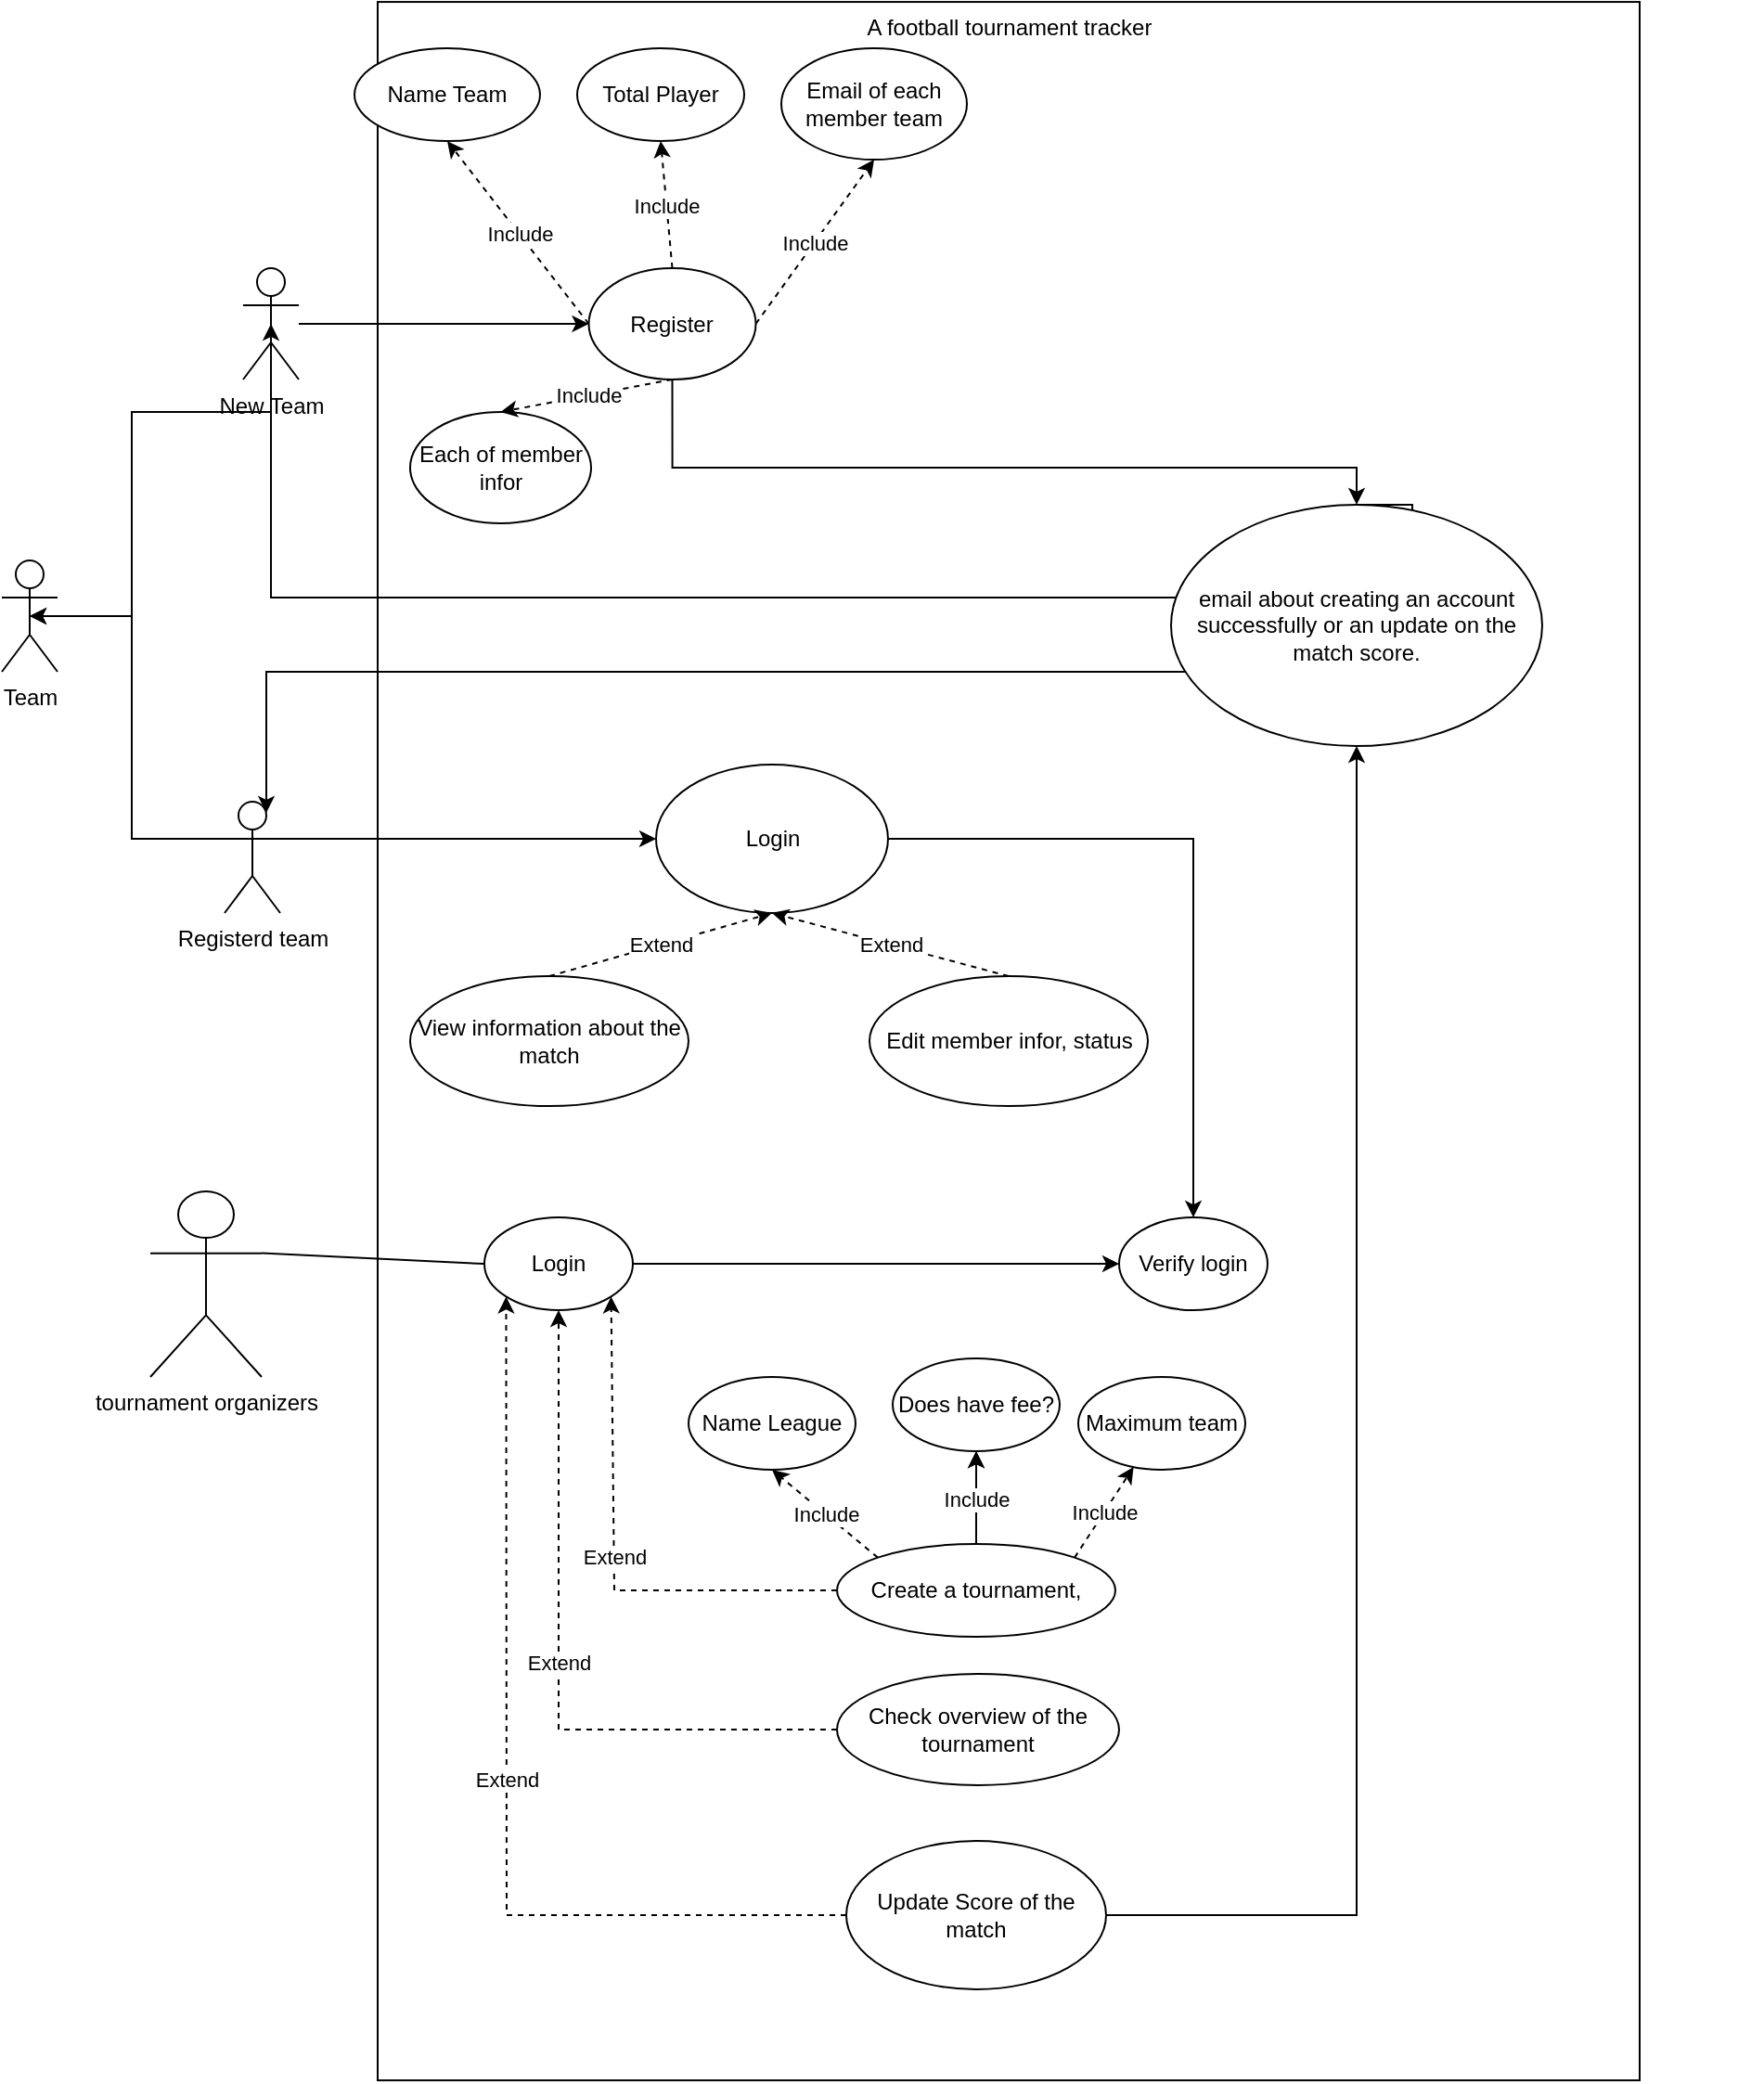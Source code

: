 <mxfile version="21.1.2" type="device">
  <diagram name="Page-1" id="4D2QLF0WzecQQkKjmwuA">
    <mxGraphModel dx="1219" dy="1869" grid="1" gridSize="10" guides="1" tooltips="1" connect="1" arrows="1" fold="1" page="1" pageScale="1" pageWidth="850" pageHeight="1100" math="0" shadow="0">
      <root>
        <mxCell id="0" />
        <mxCell id="1" parent="0" />
        <mxCell id="4vfo15WaHHj-bs0f3VLk-1" value="A football tournament tracker" style="rounded=0;whiteSpace=wrap;html=1;verticalAlign=top;" parent="1" vertex="1">
          <mxGeometry x="222.5" y="-380.97" width="680" height="1120" as="geometry" />
        </mxCell>
        <mxCell id="4vfo15WaHHj-bs0f3VLk-2" value="tournament organizers" style="shape=umlActor;verticalLabelPosition=bottom;verticalAlign=top;html=1;outlineConnect=0;" parent="1" vertex="1">
          <mxGeometry x="100" y="260" width="60" height="100" as="geometry" />
        </mxCell>
        <mxCell id="4vfo15WaHHj-bs0f3VLk-4" value="Team&lt;br&gt;" style="shape=umlActor;verticalLabelPosition=bottom;verticalAlign=top;html=1;outlineConnect=0;" parent="1" vertex="1">
          <mxGeometry x="20" y="-80" width="30" height="60" as="geometry" />
        </mxCell>
        <mxCell id="4vfo15WaHHj-bs0f3VLk-5" value="Login" style="ellipse;whiteSpace=wrap;html=1;" parent="1" vertex="1">
          <mxGeometry x="280" y="274.03" width="80" height="50" as="geometry" />
        </mxCell>
        <mxCell id="4vfo15WaHHj-bs0f3VLk-6" value="Verify login" style="ellipse;whiteSpace=wrap;html=1;" parent="1" vertex="1">
          <mxGeometry x="622" y="274.03" width="80" height="50" as="geometry" />
        </mxCell>
        <mxCell id="4vfo15WaHHj-bs0f3VLk-15" value="" style="endArrow=classic;html=1;rounded=0;exitX=1;exitY=0.5;exitDx=0;exitDy=0;entryX=0;entryY=0.5;entryDx=0;entryDy=0;" parent="1" source="4vfo15WaHHj-bs0f3VLk-5" target="4vfo15WaHHj-bs0f3VLk-6" edge="1">
          <mxGeometry width="50" height="50" relative="1" as="geometry">
            <mxPoint x="480" y="370" as="sourcePoint" />
            <mxPoint x="530" y="320" as="targetPoint" />
          </mxGeometry>
        </mxCell>
        <mxCell id="4vfo15WaHHj-bs0f3VLk-85" value="" style="edgeStyle=orthogonalEdgeStyle;rounded=0;orthogonalLoop=1;jettySize=auto;html=1;" parent="1" source="4vfo15WaHHj-bs0f3VLk-16" target="4vfo15WaHHj-bs0f3VLk-29" edge="1">
          <mxGeometry relative="1" as="geometry" />
        </mxCell>
        <mxCell id="4vfo15WaHHj-bs0f3VLk-16" value="Create a tournament," style="ellipse;whiteSpace=wrap;html=1;" parent="1" vertex="1">
          <mxGeometry x="470" y="450" width="150" height="50" as="geometry" />
        </mxCell>
        <mxCell id="4vfo15WaHHj-bs0f3VLk-26" value="" style="endArrow=none;html=1;rounded=0;exitX=1;exitY=0.333;exitDx=0;exitDy=0;exitPerimeter=0;entryX=0;entryY=0.5;entryDx=0;entryDy=0;" parent="1" source="4vfo15WaHHj-bs0f3VLk-2" target="4vfo15WaHHj-bs0f3VLk-5" edge="1">
          <mxGeometry width="50" height="50" relative="1" as="geometry">
            <mxPoint x="400" y="360" as="sourcePoint" />
            <mxPoint x="450" y="310" as="targetPoint" />
          </mxGeometry>
        </mxCell>
        <mxCell id="4vfo15WaHHj-bs0f3VLk-27" value="Check overview of the tournament" style="ellipse;whiteSpace=wrap;html=1;" parent="1" vertex="1">
          <mxGeometry x="470" y="520" width="152" height="60" as="geometry" />
        </mxCell>
        <mxCell id="4vfo15WaHHj-bs0f3VLk-28" value="Name League" style="ellipse;whiteSpace=wrap;html=1;" parent="1" vertex="1">
          <mxGeometry x="390" y="360" width="90" height="50" as="geometry" />
        </mxCell>
        <mxCell id="4vfo15WaHHj-bs0f3VLk-29" value="Does have fee?" style="ellipse;whiteSpace=wrap;html=1;" parent="1" vertex="1">
          <mxGeometry x="500" y="350" width="90" height="50" as="geometry" />
        </mxCell>
        <mxCell id="4vfo15WaHHj-bs0f3VLk-30" value="Include" style="endArrow=classic;html=1;rounded=0;dashed=1;shadow=0;strokeColor=default;exitX=0;exitY=0;exitDx=0;exitDy=0;entryX=0.5;entryY=1;entryDx=0;entryDy=0;" parent="1" source="4vfo15WaHHj-bs0f3VLk-16" target="4vfo15WaHHj-bs0f3VLk-28" edge="1">
          <mxGeometry x="-0.007" width="50" height="50" relative="1" as="geometry">
            <mxPoint x="464" y="476" as="sourcePoint" />
            <mxPoint x="435" y="420" as="targetPoint" />
            <mxPoint as="offset" />
          </mxGeometry>
        </mxCell>
        <mxCell id="4vfo15WaHHj-bs0f3VLk-32" value="Include" style="endArrow=classic;html=1;rounded=0;entryX=0.5;entryY=1;entryDx=0;entryDy=0;dashed=1;shadow=0;strokeColor=default;exitX=0.5;exitY=0;exitDx=0;exitDy=0;" parent="1" source="4vfo15WaHHj-bs0f3VLk-16" target="4vfo15WaHHj-bs0f3VLk-29" edge="1">
          <mxGeometry x="-0.016" width="50" height="50" relative="1" as="geometry">
            <mxPoint x="473" y="447" as="sourcePoint" />
            <mxPoint x="445" y="400" as="targetPoint" />
            <mxPoint as="offset" />
          </mxGeometry>
        </mxCell>
        <mxCell id="4vfo15WaHHj-bs0f3VLk-33" value="Maximum team" style="ellipse;whiteSpace=wrap;html=1;" parent="1" vertex="1">
          <mxGeometry x="600" y="360" width="90" height="50" as="geometry" />
        </mxCell>
        <mxCell id="4vfo15WaHHj-bs0f3VLk-34" value="Include" style="endArrow=classic;html=1;rounded=0;dashed=1;shadow=0;strokeColor=default;exitX=1;exitY=0;exitDx=0;exitDy=0;" parent="1" source="4vfo15WaHHj-bs0f3VLk-16" target="4vfo15WaHHj-bs0f3VLk-33" edge="1">
          <mxGeometry x="-0.007" width="50" height="50" relative="1" as="geometry">
            <mxPoint x="540" y="470" as="sourcePoint" />
            <mxPoint x="565" y="400" as="targetPoint" />
            <mxPoint as="offset" />
          </mxGeometry>
        </mxCell>
        <mxCell id="4vfo15WaHHj-bs0f3VLk-42" style="edgeStyle=orthogonalEdgeStyle;rounded=0;orthogonalLoop=1;jettySize=auto;html=1;entryX=0.5;entryY=0;entryDx=0;entryDy=0;" parent="1" source="4vfo15WaHHj-bs0f3VLk-38" target="4vfo15WaHHj-bs0f3VLk-6" edge="1">
          <mxGeometry relative="1" as="geometry" />
        </mxCell>
        <mxCell id="4vfo15WaHHj-bs0f3VLk-38" value="Login" style="ellipse;whiteSpace=wrap;html=1;" parent="1" vertex="1">
          <mxGeometry x="372.5" y="30" width="125" height="80" as="geometry" />
        </mxCell>
        <mxCell id="4vfo15WaHHj-bs0f3VLk-41" style="edgeStyle=orthogonalEdgeStyle;rounded=0;orthogonalLoop=1;jettySize=auto;html=1;exitX=1;exitY=0.333;exitDx=0;exitDy=0;exitPerimeter=0;entryX=0;entryY=0.5;entryDx=0;entryDy=0;" parent="1" source="4vfo15WaHHj-bs0f3VLk-39" target="4vfo15WaHHj-bs0f3VLk-38" edge="1">
          <mxGeometry relative="1" as="geometry" />
        </mxCell>
        <mxCell id="4vfo15WaHHj-bs0f3VLk-107" style="edgeStyle=orthogonalEdgeStyle;rounded=0;orthogonalLoop=1;jettySize=auto;html=1;exitX=0;exitY=0.333;exitDx=0;exitDy=0;exitPerimeter=0;entryX=0.5;entryY=0.5;entryDx=0;entryDy=0;entryPerimeter=0;" parent="1" source="4vfo15WaHHj-bs0f3VLk-39" target="4vfo15WaHHj-bs0f3VLk-4" edge="1">
          <mxGeometry relative="1" as="geometry">
            <Array as="points">
              <mxPoint x="90" y="70" />
              <mxPoint x="90" y="-50" />
            </Array>
          </mxGeometry>
        </mxCell>
        <mxCell id="4vfo15WaHHj-bs0f3VLk-39" value="Registerd team" style="shape=umlActor;verticalLabelPosition=bottom;verticalAlign=top;html=1;outlineConnect=0;" parent="1" vertex="1">
          <mxGeometry x="140" y="50" width="30" height="60" as="geometry" />
        </mxCell>
        <mxCell id="4vfo15WaHHj-bs0f3VLk-104" style="edgeStyle=orthogonalEdgeStyle;rounded=0;orthogonalLoop=1;jettySize=auto;html=1;entryX=0;entryY=0.5;entryDx=0;entryDy=0;" parent="1" source="4vfo15WaHHj-bs0f3VLk-40" target="4vfo15WaHHj-bs0f3VLk-76" edge="1">
          <mxGeometry relative="1" as="geometry" />
        </mxCell>
        <mxCell id="4vfo15WaHHj-bs0f3VLk-108" style="edgeStyle=orthogonalEdgeStyle;rounded=0;orthogonalLoop=1;jettySize=auto;html=1;entryX=0.5;entryY=0.5;entryDx=0;entryDy=0;entryPerimeter=0;" parent="1" source="4vfo15WaHHj-bs0f3VLk-40" target="4vfo15WaHHj-bs0f3VLk-4" edge="1">
          <mxGeometry relative="1" as="geometry">
            <Array as="points">
              <mxPoint x="90" y="-160" />
              <mxPoint x="90" y="-50" />
            </Array>
          </mxGeometry>
        </mxCell>
        <mxCell id="4vfo15WaHHj-bs0f3VLk-40" value="New Team" style="shape=umlActor;verticalLabelPosition=bottom;verticalAlign=top;html=1;outlineConnect=0;" parent="1" vertex="1">
          <mxGeometry x="150" y="-237.5" width="30" height="60" as="geometry" />
        </mxCell>
        <mxCell id="4vfo15WaHHj-bs0f3VLk-43" value="View information about the match" style="ellipse;whiteSpace=wrap;html=1;" parent="1" vertex="1">
          <mxGeometry x="240" y="144.03" width="150" height="70" as="geometry" />
        </mxCell>
        <mxCell id="4vfo15WaHHj-bs0f3VLk-55" style="edgeStyle=orthogonalEdgeStyle;rounded=0;orthogonalLoop=1;jettySize=auto;html=1;entryX=0.5;entryY=1;entryDx=0;entryDy=0;" parent="1" source="4vfo15WaHHj-bs0f3VLk-45" target="4vfo15WaHHj-bs0f3VLk-48" edge="1">
          <mxGeometry relative="1" as="geometry" />
        </mxCell>
        <mxCell id="4vfo15WaHHj-bs0f3VLk-45" value="Update Score of the match" style="ellipse;whiteSpace=wrap;html=1;" parent="1" vertex="1">
          <mxGeometry x="475" y="610" width="140" height="80" as="geometry" />
        </mxCell>
        <mxCell id="4vfo15WaHHj-bs0f3VLk-60" style="edgeStyle=orthogonalEdgeStyle;rounded=0;orthogonalLoop=1;jettySize=auto;html=1;entryX=0.75;entryY=0.1;entryDx=0;entryDy=0;entryPerimeter=0;" parent="1" source="4vfo15WaHHj-bs0f3VLk-48" target="4vfo15WaHHj-bs0f3VLk-39" edge="1">
          <mxGeometry relative="1" as="geometry">
            <Array as="points">
              <mxPoint x="780" y="-20" />
              <mxPoint x="163" y="-20" />
            </Array>
          </mxGeometry>
        </mxCell>
        <mxCell id="4vfo15WaHHj-bs0f3VLk-109" style="edgeStyle=orthogonalEdgeStyle;rounded=0;orthogonalLoop=1;jettySize=auto;html=1;exitX=0.5;exitY=0;exitDx=0;exitDy=0;entryX=0.5;entryY=0.5;entryDx=0;entryDy=0;entryPerimeter=0;" parent="1" source="4vfo15WaHHj-bs0f3VLk-48" target="4vfo15WaHHj-bs0f3VLk-40" edge="1">
          <mxGeometry relative="1" as="geometry">
            <Array as="points">
              <mxPoint x="780" y="-60" />
              <mxPoint x="165" y="-60" />
            </Array>
          </mxGeometry>
        </mxCell>
        <mxCell id="4vfo15WaHHj-bs0f3VLk-117" style="edgeStyle=orthogonalEdgeStyle;rounded=0;orthogonalLoop=1;jettySize=auto;html=1;exitX=1;exitY=0;exitDx=0;exitDy=0;strokeColor=none;" parent="1" source="4vfo15WaHHj-bs0f3VLk-48" edge="1">
          <mxGeometry relative="1" as="geometry">
            <mxPoint x="960" y="-120.0" as="targetPoint" />
          </mxGeometry>
        </mxCell>
        <mxCell id="4vfo15WaHHj-bs0f3VLk-48" value="email about creating an account successfully or an update on the match score." style="ellipse;whiteSpace=wrap;html=1;" parent="1" vertex="1">
          <mxGeometry x="650" y="-110" width="200" height="130" as="geometry" />
        </mxCell>
        <mxCell id="4vfo15WaHHj-bs0f3VLk-61" value="Edit member infor, status" style="ellipse;whiteSpace=wrap;html=1;" parent="1" vertex="1">
          <mxGeometry x="487.5" y="144.03" width="150" height="70" as="geometry" />
        </mxCell>
        <mxCell id="4vfo15WaHHj-bs0f3VLk-62" value="Extend" style="endArrow=classic;html=1;rounded=0;dashed=1;shadow=0;strokeColor=default;exitX=0.5;exitY=0;exitDx=0;exitDy=0;entryX=0.5;entryY=1;entryDx=0;entryDy=0;" parent="1" source="4vfo15WaHHj-bs0f3VLk-43" target="4vfo15WaHHj-bs0f3VLk-38" edge="1">
          <mxGeometry x="-0.007" width="50" height="50" relative="1" as="geometry">
            <mxPoint x="512" y="467" as="sourcePoint" />
            <mxPoint x="445" y="420" as="targetPoint" />
            <mxPoint as="offset" />
          </mxGeometry>
        </mxCell>
        <mxCell id="4vfo15WaHHj-bs0f3VLk-63" value="Extend" style="endArrow=classic;html=1;rounded=0;dashed=1;shadow=0;strokeColor=default;exitX=0.5;exitY=0;exitDx=0;exitDy=0;entryX=0.5;entryY=1;entryDx=0;entryDy=0;" parent="1" source="4vfo15WaHHj-bs0f3VLk-61" target="4vfo15WaHHj-bs0f3VLk-38" edge="1">
          <mxGeometry x="-0.007" width="50" height="50" relative="1" as="geometry">
            <mxPoint x="336" y="159" as="sourcePoint" />
            <mxPoint x="401" y="108" as="targetPoint" />
            <mxPoint as="offset" />
          </mxGeometry>
        </mxCell>
        <mxCell id="4vfo15WaHHj-bs0f3VLk-71" value="Extend" style="endArrow=classic;html=1;rounded=0;dashed=1;shadow=0;strokeColor=default;exitX=0;exitY=0.5;exitDx=0;exitDy=0;entryX=0;entryY=1;entryDx=0;entryDy=0;" parent="1" source="4vfo15WaHHj-bs0f3VLk-45" target="4vfo15WaHHj-bs0f3VLk-5" edge="1">
          <mxGeometry x="-0.007" width="50" height="50" relative="1" as="geometry">
            <mxPoint x="573" y="154" as="sourcePoint" />
            <mxPoint x="445" y="120" as="targetPoint" />
            <mxPoint as="offset" />
            <Array as="points">
              <mxPoint x="292" y="650" />
            </Array>
          </mxGeometry>
        </mxCell>
        <mxCell id="4vfo15WaHHj-bs0f3VLk-72" value="Extend" style="endArrow=classic;html=1;rounded=0;dashed=1;shadow=0;strokeColor=default;exitX=0;exitY=0.5;exitDx=0;exitDy=0;entryX=0.5;entryY=1;entryDx=0;entryDy=0;" parent="1" source="4vfo15WaHHj-bs0f3VLk-27" target="4vfo15WaHHj-bs0f3VLk-5" edge="1">
          <mxGeometry x="-0.007" width="50" height="50" relative="1" as="geometry">
            <mxPoint x="480" y="660" as="sourcePoint" />
            <mxPoint x="330" y="370" as="targetPoint" />
            <mxPoint as="offset" />
            <Array as="points">
              <mxPoint x="320" y="550" />
            </Array>
          </mxGeometry>
        </mxCell>
        <mxCell id="4vfo15WaHHj-bs0f3VLk-73" value="Extend" style="endArrow=classic;html=1;rounded=0;dashed=1;shadow=0;strokeColor=default;exitX=0;exitY=0.5;exitDx=0;exitDy=0;entryX=1;entryY=1;entryDx=0;entryDy=0;" parent="1" source="4vfo15WaHHj-bs0f3VLk-16" target="4vfo15WaHHj-bs0f3VLk-5" edge="1">
          <mxGeometry x="-0.007" width="50" height="50" relative="1" as="geometry">
            <mxPoint x="490" y="670" as="sourcePoint" />
            <mxPoint x="340" y="380" as="targetPoint" />
            <mxPoint as="offset" />
            <Array as="points">
              <mxPoint x="350" y="475" />
            </Array>
          </mxGeometry>
        </mxCell>
        <mxCell id="4vfo15WaHHj-bs0f3VLk-124" style="edgeStyle=orthogonalEdgeStyle;rounded=0;orthogonalLoop=1;jettySize=auto;html=1;entryX=0.5;entryY=0;entryDx=0;entryDy=0;" parent="1" source="4vfo15WaHHj-bs0f3VLk-76" target="4vfo15WaHHj-bs0f3VLk-48" edge="1">
          <mxGeometry relative="1" as="geometry">
            <Array as="points">
              <mxPoint x="381" y="-130" />
              <mxPoint x="750" y="-130" />
            </Array>
          </mxGeometry>
        </mxCell>
        <mxCell id="4vfo15WaHHj-bs0f3VLk-76" value="Register" style="ellipse;whiteSpace=wrap;html=1;" parent="1" vertex="1">
          <mxGeometry x="336.25" y="-237.5" width="90" height="60" as="geometry" />
        </mxCell>
        <mxCell id="4vfo15WaHHj-bs0f3VLk-79" value="Name Team" style="ellipse;whiteSpace=wrap;html=1;" parent="1" vertex="1">
          <mxGeometry x="210" y="-355.97" width="100" height="50" as="geometry" />
        </mxCell>
        <mxCell id="4vfo15WaHHj-bs0f3VLk-80" value="Total Player" style="ellipse;whiteSpace=wrap;html=1;" parent="1" vertex="1">
          <mxGeometry x="330" y="-355.97" width="90" height="50" as="geometry" />
        </mxCell>
        <mxCell id="4vfo15WaHHj-bs0f3VLk-81" value="Email of each member team" style="ellipse;whiteSpace=wrap;html=1;" parent="1" vertex="1">
          <mxGeometry x="440" y="-355.97" width="100" height="60" as="geometry" />
        </mxCell>
        <mxCell id="4vfo15WaHHj-bs0f3VLk-84" value="Include" style="endArrow=classic;html=1;rounded=0;dashed=1;shadow=0;strokeColor=default;exitX=0;exitY=0.5;exitDx=0;exitDy=0;entryX=0.5;entryY=1;entryDx=0;entryDy=0;" parent="1" source="4vfo15WaHHj-bs0f3VLk-76" target="4vfo15WaHHj-bs0f3VLk-79" edge="1">
          <mxGeometry x="-0.016" width="50" height="50" relative="1" as="geometry">
            <mxPoint x="555" y="460" as="sourcePoint" />
            <mxPoint x="270" y="-240" as="targetPoint" />
            <mxPoint as="offset" />
          </mxGeometry>
        </mxCell>
        <mxCell id="4vfo15WaHHj-bs0f3VLk-86" value="Include" style="endArrow=classic;html=1;rounded=0;entryX=0.5;entryY=1;entryDx=0;entryDy=0;dashed=1;shadow=0;strokeColor=default;exitX=0.5;exitY=0;exitDx=0;exitDy=0;" parent="1" source="4vfo15WaHHj-bs0f3VLk-76" target="4vfo15WaHHj-bs0f3VLk-80" edge="1">
          <mxGeometry x="-0.016" width="50" height="50" relative="1" as="geometry">
            <mxPoint x="383" y="-161" as="sourcePoint" />
            <mxPoint x="290" y="-210" as="targetPoint" />
            <mxPoint as="offset" />
          </mxGeometry>
        </mxCell>
        <mxCell id="4vfo15WaHHj-bs0f3VLk-87" value="Include" style="endArrow=classic;html=1;rounded=0;entryX=0.5;entryY=1;entryDx=0;entryDy=0;dashed=1;shadow=0;strokeColor=default;exitX=1;exitY=0.5;exitDx=0;exitDy=0;" parent="1" source="4vfo15WaHHj-bs0f3VLk-76" target="4vfo15WaHHj-bs0f3VLk-81" edge="1">
          <mxGeometry x="-0.016" width="50" height="50" relative="1" as="geometry">
            <mxPoint x="393" y="-151" as="sourcePoint" />
            <mxPoint x="300" y="-200" as="targetPoint" />
            <mxPoint as="offset" />
          </mxGeometry>
        </mxCell>
        <mxCell id="4vfo15WaHHj-bs0f3VLk-99" value="Each of member infor" style="ellipse;whiteSpace=wrap;html=1;" parent="1" vertex="1">
          <mxGeometry x="240" y="-160" width="97.5" height="60" as="geometry" />
        </mxCell>
        <mxCell id="4vfo15WaHHj-bs0f3VLk-102" value="Include" style="endArrow=classic;html=1;rounded=0;dashed=1;shadow=0;strokeColor=default;exitX=0.5;exitY=1;exitDx=0;exitDy=0;entryX=0.5;entryY=0;entryDx=0;entryDy=0;" parent="1" source="4vfo15WaHHj-bs0f3VLk-76" target="4vfo15WaHHj-bs0f3VLk-99" edge="1">
          <mxGeometry x="-0.016" width="50" height="50" relative="1" as="geometry">
            <mxPoint x="348" y="-150" as="sourcePoint" />
            <mxPoint x="280" y="-230" as="targetPoint" />
            <mxPoint as="offset" />
          </mxGeometry>
        </mxCell>
      </root>
    </mxGraphModel>
  </diagram>
</mxfile>
